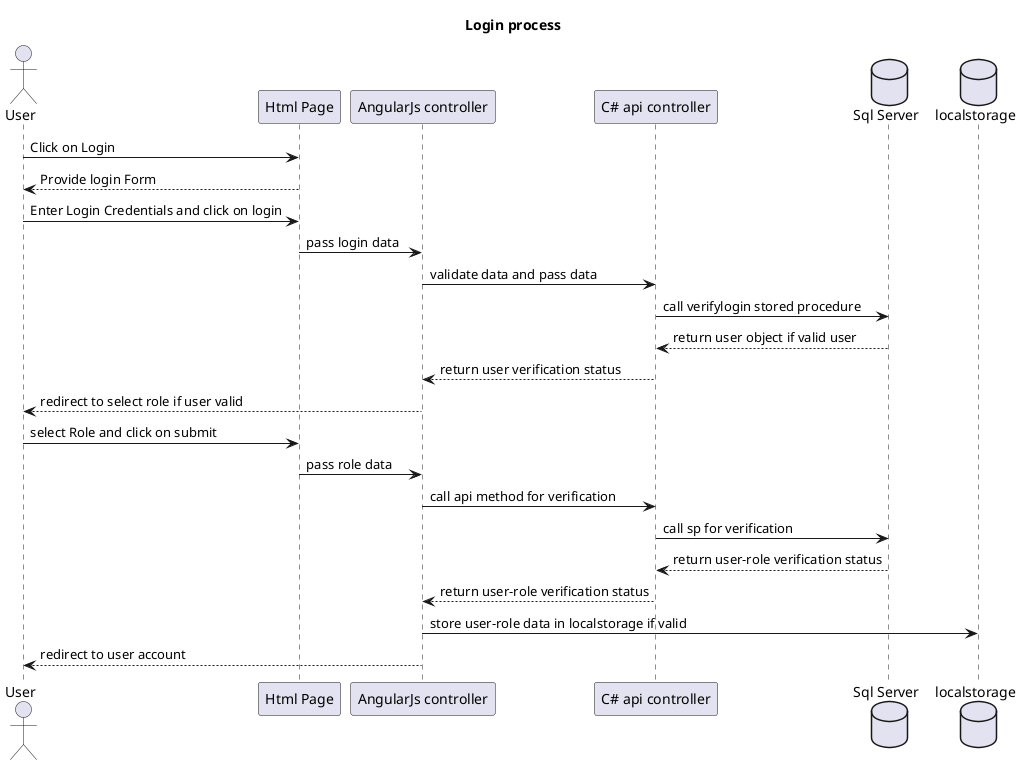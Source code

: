 @startuml LoginProcess
title Login process

actor User
participant "Html Page" as html
participant "AngularJs controller" as js
participant "C# api controller" as api
database "Sql Server" as db
database localstorage as s

User -> html: Click on Login
html --> User: Provide login Form
User -> html: Enter Login Credentials and click on login
html -> js : pass login data
js -> api : validate data and pass data
api -> db : call verifylogin stored procedure
db --> api : return user object if valid user
api --> js : return user verification status
js --> User : redirect to select role if user valid
User -> html : select Role and click on submit
html -> js : pass role data
js -> api : call api method for verification
api -> db : call sp for verification
db --> api : return user-role verification status
api --> js : return user-role verification status
js -> s : store user-role data in localstorage if valid
js --> User : redirect to user account

@enduml
